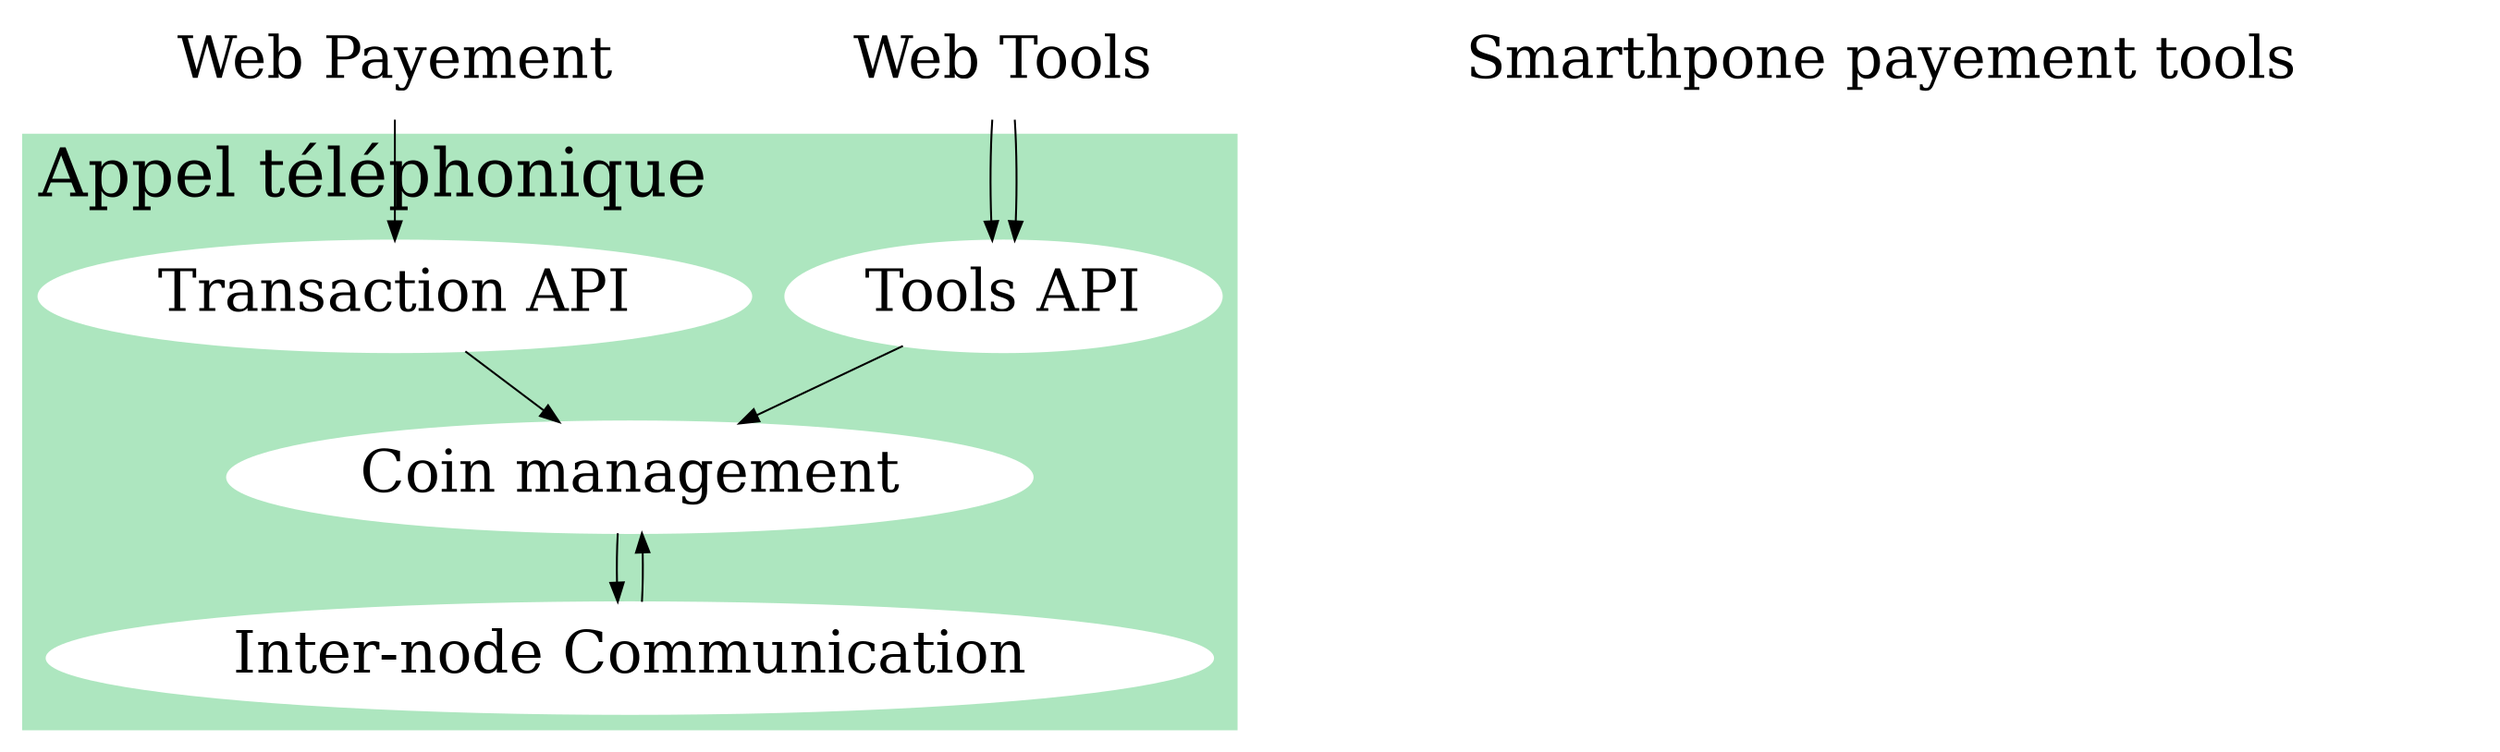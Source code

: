digraph G { 
node [fontsize=30];
ordering=out;
node [style=filled,color=white];

n1[
label="Coin management"
];
n2[
label="Inter-node Communication"
];
n3[
label="Transaction API"
];
n4[
label="Tools API"
];


u1[
label="Smarthpone payement tools"
];
u2[
label="Web Payement"
];
u3[
label="Web Tools"
];


subgraph cluster_1 
{

label="Appel téléphonique";
fontsize = "35";
labeljust = "l";
style=filled;
color= "#ade6bf";
n1->n2
n2->n1
n3->n1
n4->n1
}

u3 -> n4
u2-> n3
u3 -> n4



}
